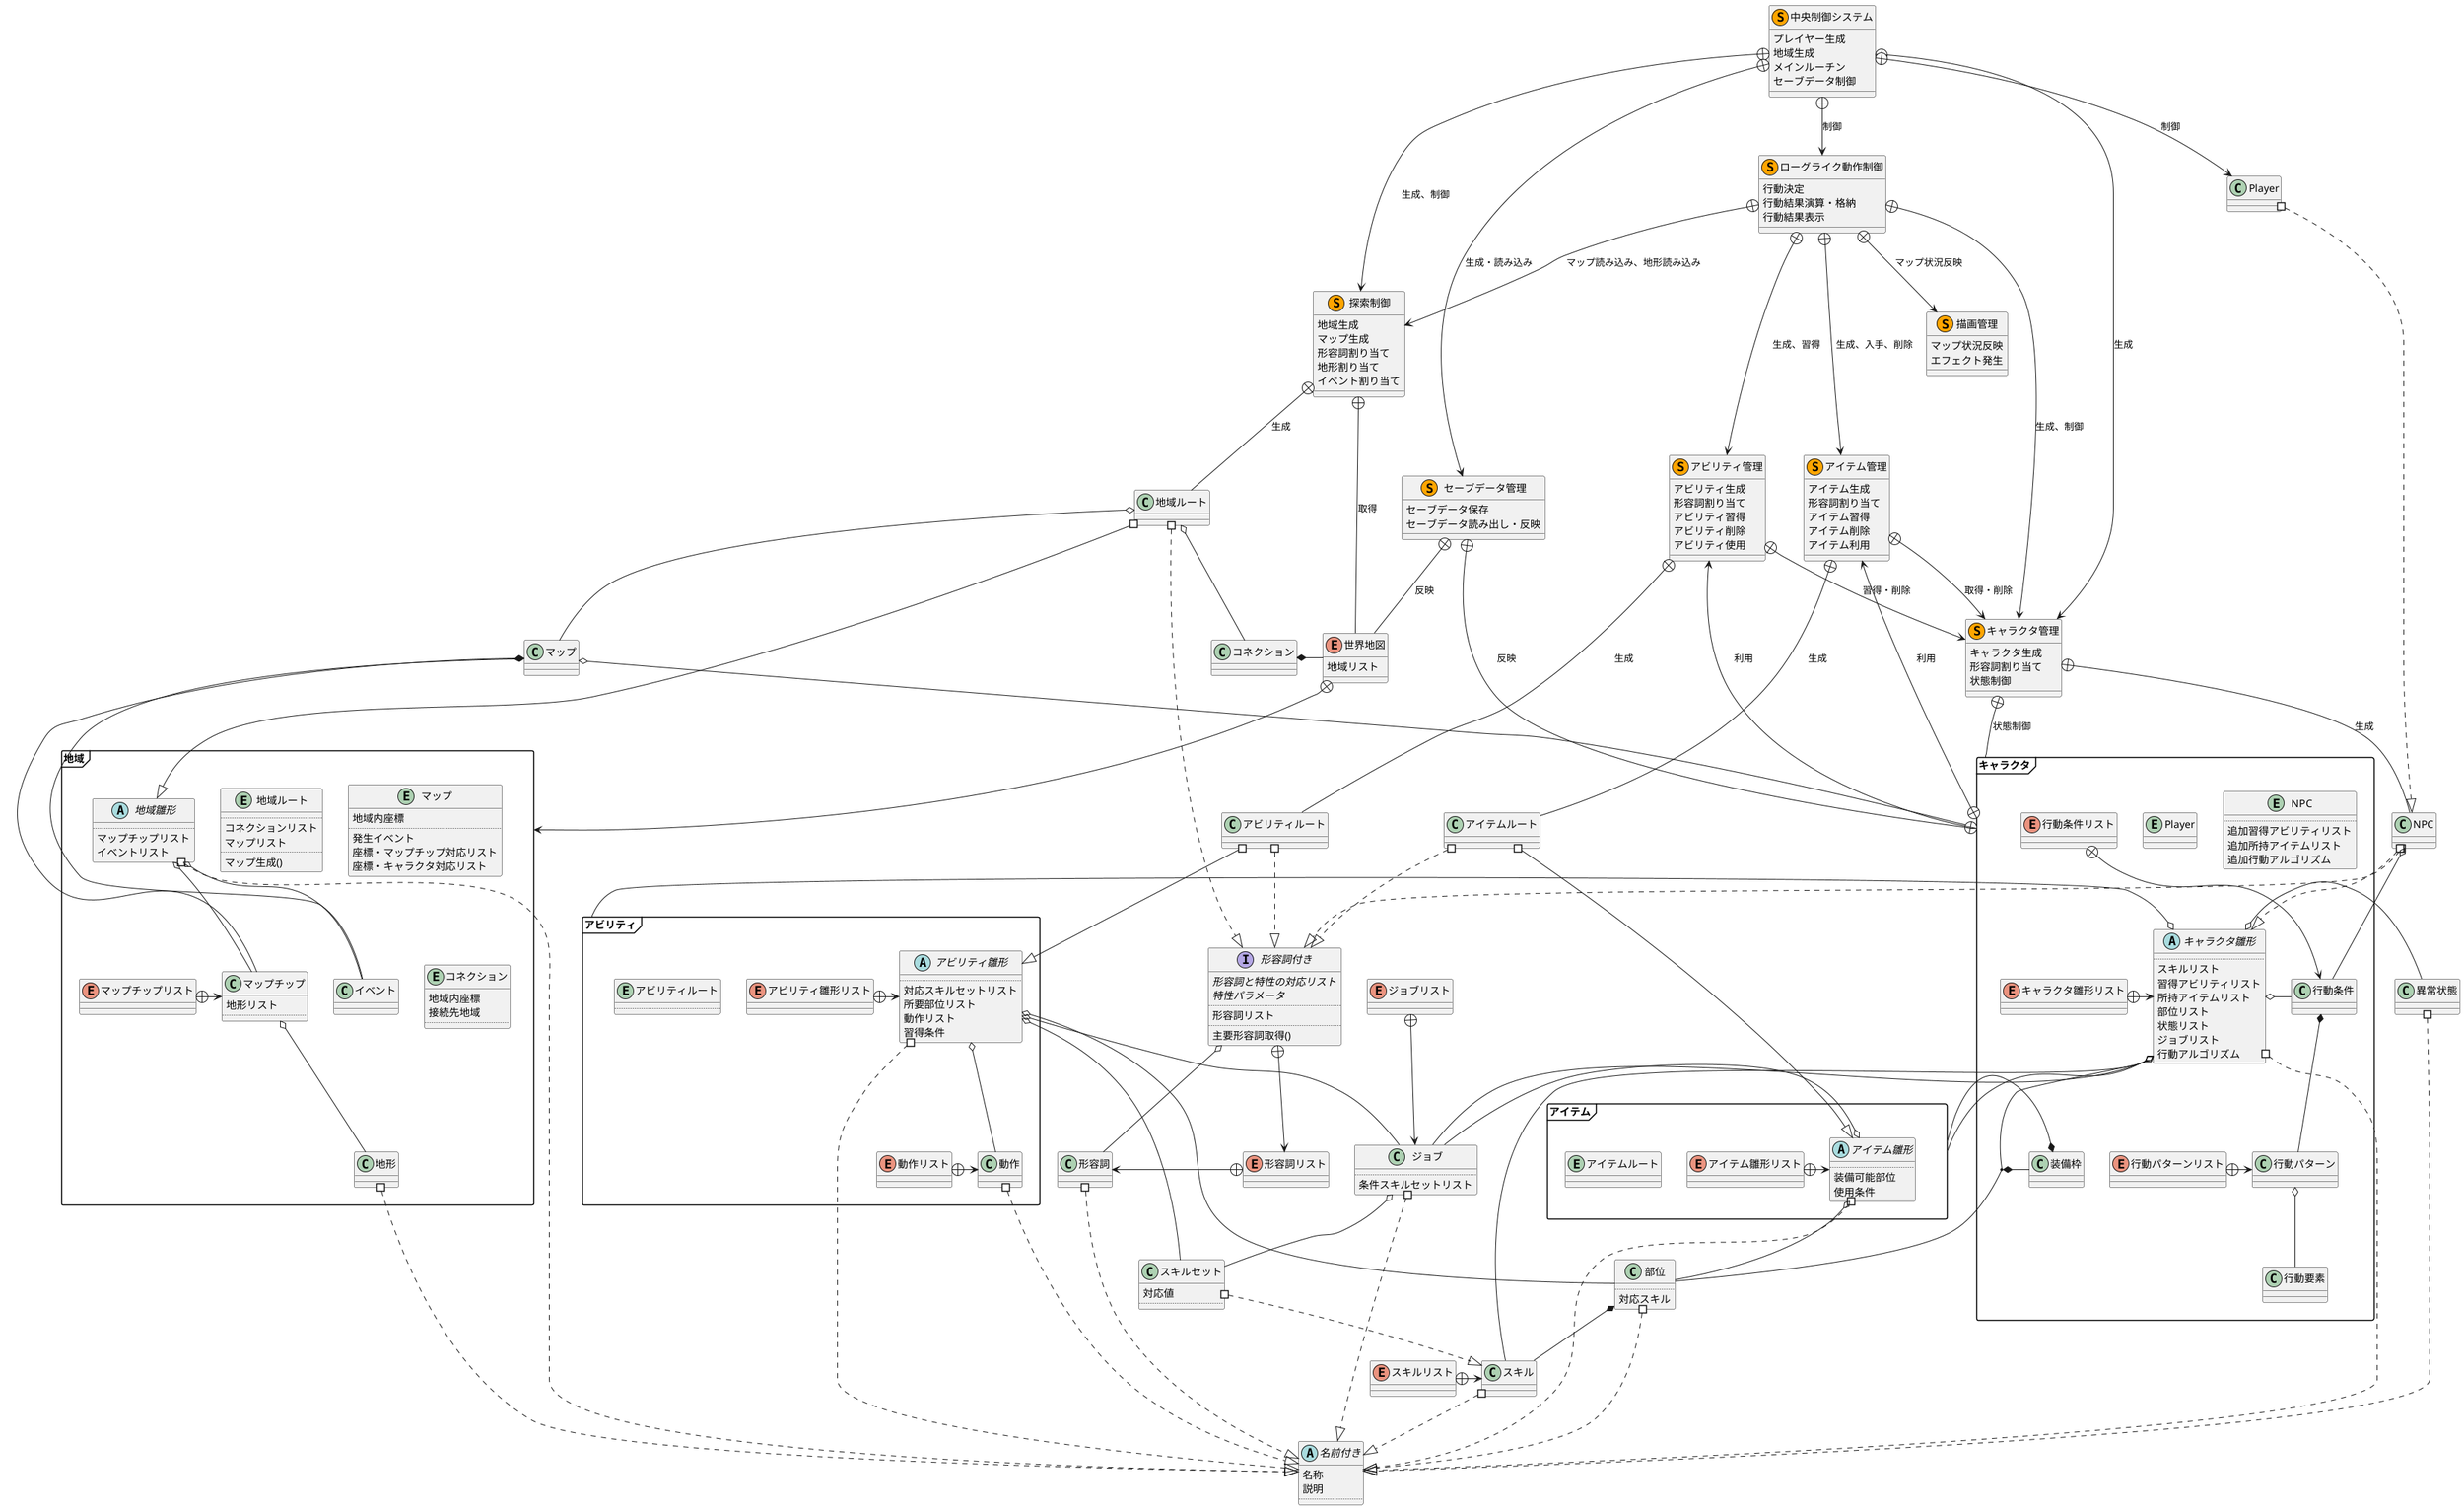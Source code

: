 @startuml 全体概要図

skinparam packageStyle Frame

abstract 名前付き{
	名称
	説明
	..
}

class スキル
スキル #..^ 名前付き
enum スキルリスト
スキルリスト +-> スキル
class 異常状態
異常状態 #..^ 名前付き
class 部位{
	..
	対応スキル
}
部位 #..^ 名前付き
部位 *-- スキル
class スキルセット{
	対応値
	..
}
スキルセット #..^ スキル

class ジョブ{
	..
	条件スキルセットリスト
}
ジョブ #..^ 名前付き
ジョブ o-- スキルセット
enum ジョブリスト
ジョブリスト +--> ジョブ

class 形容詞
enum 形容詞リスト
形容詞リスト +-> 形容詞
形容詞 #..^ 名前付き
interface 形容詞付き{
	{abstract}形容詞と特性の対応リスト
	{abstract}特性パラメータ
	..
	形容詞リスト
	..
	主要形容詞取得()
}
形容詞付き o-- 形容詞
形容詞付き +--> 形容詞リスト

namespace アビリティ{
	entity アビリティルート{
		..
	}
	abstract アビリティ雛形{
		..
		対応スキルセットリスト
		所要部位リスト
		動作リスト
		習得条件
	}

	enum アビリティ雛形リスト
	アビリティ雛形リスト +-> アビリティ雛形

	.アビリティルート #--^ アビリティ雛形
	アビリティ雛形 #..^ .名前付き
	アビリティ雛形 o-- .部位
	アビリティ雛形 o-- .スキルセット
	アビリティ雛形 o-- .ジョブ

	class 動作
	アビリティ雛形 o-- 動作
	動作 #..^ .名前付き

	enum 動作リスト
	動作リスト +-> 動作
}
アビリティルート #..^ 形容詞付き

namespace アイテム{
	entity アイテムルート
	abstract アイテム雛形{
		..
		装備可能部位
		使用条件
	}

	enum アイテム雛形リスト
	アイテム雛形リスト +-> アイテム雛形

	.アイテムルート #--^ アイテム雛形
	アイテム雛形 #..^ .名前付き
	アイテム雛形 o-- .部位
	アイテム雛形 o-- .ジョブ
}
アイテムルート #..^ 形容詞付き

namespace 地域{
	entity 地域ルート{
		..
		コネクションリスト
		マップリスト
		..
		マップ生成()
	}
	abstract 地域雛形{
		..
		マップチップリスト
		イベントリスト
	}
	class マップチップ{
		地形リスト
		..
	}
	class 地形
	マップチップ o-- 地形
	地形 #..^ .名前付き
	class イベント
	entity マップ{
		地域内座標
		..
		発生イベント
		座標・マップチップ対応リスト
		座標・キャラクタ対応リスト
	}
	.マップ o-- マップチップ
	.マップ *-- イベント
	entity コネクション{
		地域内座標
		接続先地域
		..
	}

	enum マップチップリスト
	マップチップリスト +-> マップチップ

	.地域ルート #--^ 地域雛形
	地域雛形 #..^ .名前付き
	地域雛形 o-- マップチップ
	地域雛形 o-- イベント
	.地域ルート o-- .マップ
	.地域ルート o-- .コネクション
}
地域ルート #..^ 形容詞付き
.マップ o-- キャラクタ
.コネクション *- 世界地図

namespace キャラクタ{
	abstract キャラクタ雛形{
		..
		スキルリスト
		習得アビリティリスト
		所持アイテムリスト
		部位リスト
		状態リスト
		ジョブリスト
		行動アルゴリズム
	}

	キャラクタ雛形 #..^ .名前付き
	キャラクタ雛形 o-- .部位
	キャラクタ雛形 o-- .ジョブ
	class 装備枠
	(キャラクタ雛形,.部位) *- 装備枠
	装備枠 *-- アイテム

	entity NPC{
		..
		追加習得アビリティリスト
		追加所持アイテムリスト
		追加行動アルゴリズム
	}
	.NPC #..^ .形容詞付き
	.NPC #..^ キャラクタ雛形

	entity Player
	.Player #.^ .NPC

	enum キャラクタ雛形リスト
	キャラクタ雛形リスト +-> キャラクタ雛形

	class 行動条件
	class 行動パターン
	class 行動要素
	.NPC o-- 行動条件
	キャラクタ雛形 o- 行動条件
	行動条件 *-- 行動パターン
	行動パターン o-- 行動要素

	enum 行動条件リスト
	行動条件リスト +--> 行動条件

	enum 行動パターンリスト
	行動パターンリスト +-> 行動パターン
}
キャラクタ.キャラクタ雛形 o- スキル
キャラクタ.キャラクタ雛形 o- アビリティ
キャラクタ.キャラクタ雛形 o- 異常状態
キャラクタ.キャラクタ雛形 o- アイテム

enum 世界地図{
	地域リスト
}

世界地図 +--> 地域

class 探索制御 <<(S,orange)>>{
	地域生成
	マップ生成
	形容詞割り当て
	地形割り当て
	イベント割り当て
}
探索制御 +-- .地域ルート : 生成
探索制御 +-- 世界地図 : 取得

class キャラクタ管理 <<(S,orange)>>{
	キャラクタ生成
	形容詞割り当て
	状態制御
}
キャラクタ管理 +-- .NPC : 生成
キャラクタ管理 +-- キャラクタ : 状態制御

class アビリティ管理 <<(S,orange)>>{
	アビリティ生成
	形容詞割り当て
	アビリティ習得
	アビリティ削除
	アビリティ使用
}
アビリティ管理 +-- アビリティルート : 生成
アビリティ管理 +--> キャラクタ管理 : 習得・削除

class アイテム管理 <<(S,orange)>>{
	アイテム生成
	形容詞割り当て
	アイテム習得
	アイテム削除
	アイテム利用
}
アイテム管理 +-- アイテムルート : 生成
アイテム管理 +--> キャラクタ管理 : 取得・削除
キャラクタ +--> アイテム管理 : 利用
キャラクタ +--> アビリティ管理 : 利用

class ローグライク動作制御 <<(S,orange)>>{
	行動決定
	行動結果演算・格納
	行動結果表示
}
ローグライク動作制御 +-> キャラクタ管理 : 生成、制御
ローグライク動作制御 +--> アイテム管理 : 生成、入手、削除
ローグライク動作制御 +--> アビリティ管理 : 生成、習得
ローグライク動作制御 +--> 探索制御 : マップ読み込み、地形読み込み

class セーブデータ管理 <<(S,orange)>>{
	セーブデータ保存
	セーブデータ読み出し・反映
}
セーブデータ管理 +-- 世界地図 : 反映
セーブデータ管理 +-- キャラクタ : 反映

class 描画管理 <<(S,orange)>>{
	マップ状況反映
	エフェクト発生
}
ローグライク動作制御 +--> 描画管理 : マップ状況反映

class 中央制御システム <<(S,orange)>>{
	プレイヤー生成
	地域生成
	メインルーチン
	セーブデータ制御
}
中央制御システム +--> 探索制御 : 生成、制御
中央制御システム +--> キャラクタ管理 : 生成
中央制御システム +--> ローグライク動作制御 : 制御
中央制御システム +--> セーブデータ管理 : 生成・読み込み
中央制御システム +--> Player : 制御

@enduml
